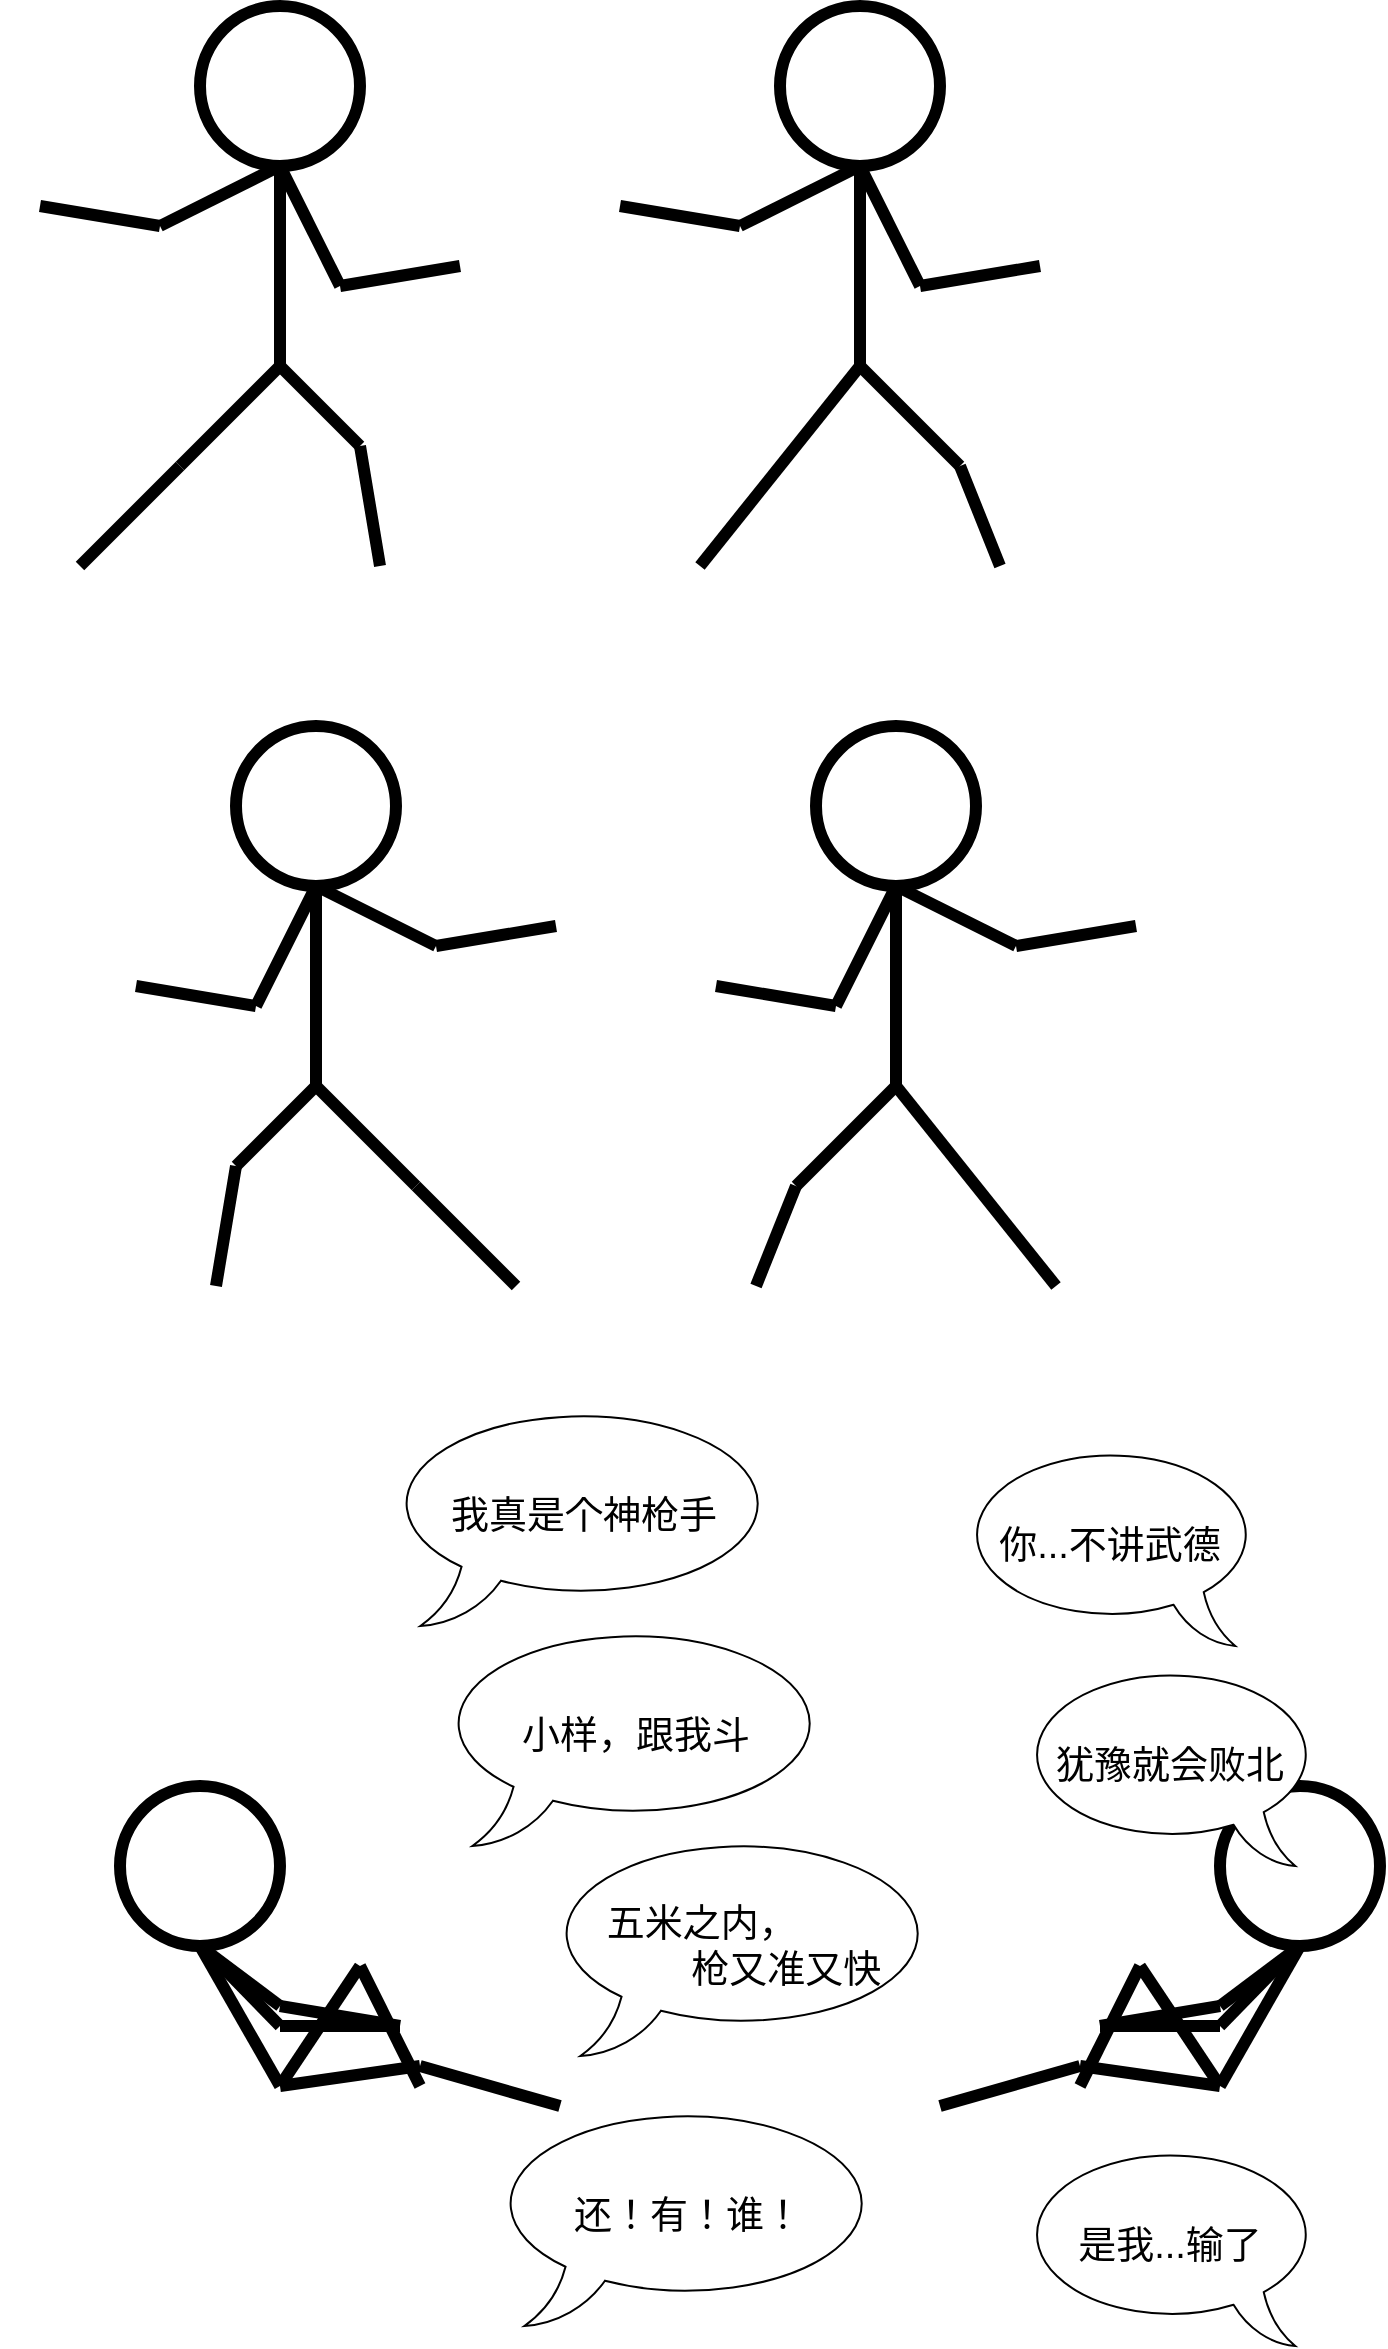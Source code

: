 <mxfile version="21.7.2" type="github">
  <diagram name="第 1 页" id="HkDH1WnvzMsQlN8U5Ebd">
    <mxGraphModel dx="1042" dy="569" grid="1" gridSize="10" guides="1" tooltips="1" connect="1" arrows="1" fold="1" page="1" pageScale="1" pageWidth="827" pageHeight="1169" math="0" shadow="0">
      <root>
        <mxCell id="0" />
        <mxCell id="1" parent="0" />
        <mxCell id="5DwRUI1D6ZpZmtXMrrbW-69" value="" style="group" vertex="1" connectable="0" parent="1">
          <mxGeometry x="380" y="180" width="278" height="280" as="geometry" />
        </mxCell>
        <mxCell id="5DwRUI1D6ZpZmtXMrrbW-35" value="" style="endArrow=none;html=1;rounded=0;strokeWidth=6;" edge="1" parent="5DwRUI1D6ZpZmtXMrrbW-69">
          <mxGeometry width="50" height="50" relative="1" as="geometry">
            <mxPoint x="170" y="230" as="sourcePoint" />
            <mxPoint x="120" y="180" as="targetPoint" />
          </mxGeometry>
        </mxCell>
        <mxCell id="5DwRUI1D6ZpZmtXMrrbW-36" value="" style="endArrow=none;html=1;rounded=0;strokeWidth=6;" edge="1" parent="5DwRUI1D6ZpZmtXMrrbW-69">
          <mxGeometry width="50" height="50" relative="1" as="geometry">
            <mxPoint x="40" y="280" as="sourcePoint" />
            <mxPoint x="120" y="180" as="targetPoint" />
          </mxGeometry>
        </mxCell>
        <mxCell id="5DwRUI1D6ZpZmtXMrrbW-38" value="" style="endArrow=none;html=1;rounded=0;strokeWidth=6;" edge="1" parent="5DwRUI1D6ZpZmtXMrrbW-69">
          <mxGeometry width="50" height="50" relative="1" as="geometry">
            <mxPoint x="190" y="280" as="sourcePoint" />
            <mxPoint x="170" y="230" as="targetPoint" />
          </mxGeometry>
        </mxCell>
        <mxCell id="5DwRUI1D6ZpZmtXMrrbW-62" value="" style="ellipse;whiteSpace=wrap;html=1;aspect=fixed;strokeWidth=6;" vertex="1" parent="5DwRUI1D6ZpZmtXMrrbW-69">
          <mxGeometry x="80" width="80" height="80" as="geometry" />
        </mxCell>
        <mxCell id="5DwRUI1D6ZpZmtXMrrbW-63" value="" style="endArrow=none;html=1;rounded=0;strokeWidth=6;" edge="1" parent="5DwRUI1D6ZpZmtXMrrbW-69">
          <mxGeometry width="50" height="50" relative="1" as="geometry">
            <mxPoint x="120" y="180" as="sourcePoint" />
            <mxPoint x="120" y="80" as="targetPoint" />
          </mxGeometry>
        </mxCell>
        <mxCell id="5DwRUI1D6ZpZmtXMrrbW-64" value="" style="endArrow=none;html=1;rounded=0;strokeWidth=6;entryX=0.5;entryY=1;entryDx=0;entryDy=0;" edge="1" parent="5DwRUI1D6ZpZmtXMrrbW-69" target="5DwRUI1D6ZpZmtXMrrbW-62">
          <mxGeometry width="50" height="50" relative="1" as="geometry">
            <mxPoint x="60" y="110" as="sourcePoint" />
            <mxPoint y="90" as="targetPoint" />
          </mxGeometry>
        </mxCell>
        <mxCell id="5DwRUI1D6ZpZmtXMrrbW-65" value="" style="endArrow=none;html=1;rounded=0;strokeWidth=6;entryX=0.5;entryY=1;entryDx=0;entryDy=0;" edge="1" parent="5DwRUI1D6ZpZmtXMrrbW-69" target="5DwRUI1D6ZpZmtXMrrbW-62">
          <mxGeometry width="50" height="50" relative="1" as="geometry">
            <mxPoint x="150" y="140" as="sourcePoint" />
            <mxPoint x="430" y="40" as="targetPoint" />
          </mxGeometry>
        </mxCell>
        <mxCell id="5DwRUI1D6ZpZmtXMrrbW-66" value="" style="endArrow=none;html=1;rounded=0;strokeWidth=6;" edge="1" parent="5DwRUI1D6ZpZmtXMrrbW-69">
          <mxGeometry width="50" height="50" relative="1" as="geometry">
            <mxPoint y="100" as="sourcePoint" />
            <mxPoint x="60" y="110" as="targetPoint" />
          </mxGeometry>
        </mxCell>
        <mxCell id="5DwRUI1D6ZpZmtXMrrbW-67" value="" style="endArrow=none;html=1;rounded=0;strokeWidth=6;" edge="1" parent="5DwRUI1D6ZpZmtXMrrbW-69">
          <mxGeometry width="50" height="50" relative="1" as="geometry">
            <mxPoint x="210" y="130" as="sourcePoint" />
            <mxPoint x="150" y="140" as="targetPoint" />
          </mxGeometry>
        </mxCell>
        <mxCell id="5DwRUI1D6ZpZmtXMrrbW-68" value="" style="shape=image;html=1;verticalAlign=top;verticalLabelPosition=bottom;labelBackgroundColor=#ffffff;imageAspect=0;aspect=fixed;image=https://cdn0.iconfinder.com/data/icons/security-hand-drawn-vol-3-1/52/gun__pistol__weapon__security-128.png" vertex="1" parent="5DwRUI1D6ZpZmtXMrrbW-69">
          <mxGeometry x="200" y="60" width="78" height="78" as="geometry" />
        </mxCell>
        <mxCell id="5DwRUI1D6ZpZmtXMrrbW-99" value="" style="group;flipH=1;" vertex="1" connectable="0" parent="1">
          <mxGeometry x="360" y="540" width="278" height="280" as="geometry" />
        </mxCell>
        <mxCell id="5DwRUI1D6ZpZmtXMrrbW-100" value="" style="endArrow=none;html=1;rounded=0;strokeWidth=6;" edge="1" parent="5DwRUI1D6ZpZmtXMrrbW-99">
          <mxGeometry width="50" height="50" relative="1" as="geometry">
            <mxPoint x="108" y="230" as="sourcePoint" />
            <mxPoint x="158" y="180" as="targetPoint" />
          </mxGeometry>
        </mxCell>
        <mxCell id="5DwRUI1D6ZpZmtXMrrbW-101" value="" style="endArrow=none;html=1;rounded=0;strokeWidth=6;" edge="1" parent="5DwRUI1D6ZpZmtXMrrbW-99">
          <mxGeometry width="50" height="50" relative="1" as="geometry">
            <mxPoint x="238" y="280" as="sourcePoint" />
            <mxPoint x="158" y="180" as="targetPoint" />
          </mxGeometry>
        </mxCell>
        <mxCell id="5DwRUI1D6ZpZmtXMrrbW-102" value="" style="endArrow=none;html=1;rounded=0;strokeWidth=6;" edge="1" parent="5DwRUI1D6ZpZmtXMrrbW-99">
          <mxGeometry width="50" height="50" relative="1" as="geometry">
            <mxPoint x="88" y="280" as="sourcePoint" />
            <mxPoint x="108" y="230" as="targetPoint" />
          </mxGeometry>
        </mxCell>
        <mxCell id="5DwRUI1D6ZpZmtXMrrbW-103" value="" style="ellipse;whiteSpace=wrap;html=1;aspect=fixed;strokeWidth=6;" vertex="1" parent="5DwRUI1D6ZpZmtXMrrbW-99">
          <mxGeometry x="118" width="80" height="80" as="geometry" />
        </mxCell>
        <mxCell id="5DwRUI1D6ZpZmtXMrrbW-104" value="" style="endArrow=none;html=1;rounded=0;strokeWidth=6;" edge="1" parent="5DwRUI1D6ZpZmtXMrrbW-99">
          <mxGeometry width="50" height="50" relative="1" as="geometry">
            <mxPoint x="158" y="180" as="sourcePoint" />
            <mxPoint x="158" y="80" as="targetPoint" />
          </mxGeometry>
        </mxCell>
        <mxCell id="5DwRUI1D6ZpZmtXMrrbW-105" value="" style="endArrow=none;html=1;rounded=0;strokeWidth=6;entryX=0.5;entryY=1;entryDx=0;entryDy=0;" edge="1" parent="5DwRUI1D6ZpZmtXMrrbW-99" target="5DwRUI1D6ZpZmtXMrrbW-103">
          <mxGeometry width="50" height="50" relative="1" as="geometry">
            <mxPoint x="218" y="110" as="sourcePoint" />
            <mxPoint x="278" y="90" as="targetPoint" />
          </mxGeometry>
        </mxCell>
        <mxCell id="5DwRUI1D6ZpZmtXMrrbW-106" value="" style="endArrow=none;html=1;rounded=0;strokeWidth=6;entryX=0.5;entryY=1;entryDx=0;entryDy=0;" edge="1" parent="5DwRUI1D6ZpZmtXMrrbW-99" target="5DwRUI1D6ZpZmtXMrrbW-103">
          <mxGeometry width="50" height="50" relative="1" as="geometry">
            <mxPoint x="128" y="140" as="sourcePoint" />
            <mxPoint x="-152" y="40" as="targetPoint" />
          </mxGeometry>
        </mxCell>
        <mxCell id="5DwRUI1D6ZpZmtXMrrbW-107" value="" style="endArrow=none;html=1;rounded=0;strokeWidth=6;" edge="1" parent="5DwRUI1D6ZpZmtXMrrbW-99">
          <mxGeometry width="50" height="50" relative="1" as="geometry">
            <mxPoint x="278" y="100" as="sourcePoint" />
            <mxPoint x="218" y="110" as="targetPoint" />
          </mxGeometry>
        </mxCell>
        <mxCell id="5DwRUI1D6ZpZmtXMrrbW-108" value="" style="endArrow=none;html=1;rounded=0;strokeWidth=6;" edge="1" parent="5DwRUI1D6ZpZmtXMrrbW-99">
          <mxGeometry width="50" height="50" relative="1" as="geometry">
            <mxPoint x="68" y="130" as="sourcePoint" />
            <mxPoint x="128" y="140" as="targetPoint" />
          </mxGeometry>
        </mxCell>
        <mxCell id="5DwRUI1D6ZpZmtXMrrbW-109" value="" style="shape=image;html=1;verticalAlign=top;verticalLabelPosition=bottom;labelBackgroundColor=#ffffff;imageAspect=0;aspect=fixed;image=https://cdn0.iconfinder.com/data/icons/security-hand-drawn-vol-3-1/52/gun__pistol__weapon__security-128.png;flipH=1;" vertex="1" parent="5DwRUI1D6ZpZmtXMrrbW-99">
          <mxGeometry y="60" width="78" height="78" as="geometry" />
        </mxCell>
        <mxCell id="5DwRUI1D6ZpZmtXMrrbW-110" value="" style="group;flipH=1;" vertex="1" connectable="0" parent="1">
          <mxGeometry x="70" y="540" width="278" height="280" as="geometry" />
        </mxCell>
        <mxCell id="5DwRUI1D6ZpZmtXMrrbW-88" value="" style="ellipse;whiteSpace=wrap;html=1;aspect=fixed;strokeWidth=6;" vertex="1" parent="5DwRUI1D6ZpZmtXMrrbW-110">
          <mxGeometry x="118" width="80" height="80" as="geometry" />
        </mxCell>
        <mxCell id="5DwRUI1D6ZpZmtXMrrbW-89" value="" style="endArrow=none;html=1;rounded=0;strokeWidth=6;" edge="1" parent="5DwRUI1D6ZpZmtXMrrbW-110">
          <mxGeometry width="50" height="50" relative="1" as="geometry">
            <mxPoint x="158" y="180" as="sourcePoint" />
            <mxPoint x="158" y="80" as="targetPoint" />
          </mxGeometry>
        </mxCell>
        <mxCell id="5DwRUI1D6ZpZmtXMrrbW-90" value="" style="endArrow=none;html=1;rounded=0;strokeWidth=6;entryX=0.5;entryY=1;entryDx=0;entryDy=0;" edge="1" parent="5DwRUI1D6ZpZmtXMrrbW-110" target="5DwRUI1D6ZpZmtXMrrbW-88">
          <mxGeometry width="50" height="50" relative="1" as="geometry">
            <mxPoint x="218" y="110" as="sourcePoint" />
            <mxPoint x="278" y="90" as="targetPoint" />
          </mxGeometry>
        </mxCell>
        <mxCell id="5DwRUI1D6ZpZmtXMrrbW-91" value="" style="endArrow=none;html=1;rounded=0;strokeWidth=6;entryX=0.5;entryY=1;entryDx=0;entryDy=0;" edge="1" parent="5DwRUI1D6ZpZmtXMrrbW-110" target="5DwRUI1D6ZpZmtXMrrbW-88">
          <mxGeometry width="50" height="50" relative="1" as="geometry">
            <mxPoint x="128" y="140" as="sourcePoint" />
            <mxPoint x="-152" y="40" as="targetPoint" />
          </mxGeometry>
        </mxCell>
        <mxCell id="5DwRUI1D6ZpZmtXMrrbW-92" value="" style="endArrow=none;html=1;rounded=0;strokeWidth=6;" edge="1" parent="5DwRUI1D6ZpZmtXMrrbW-110">
          <mxGeometry width="50" height="50" relative="1" as="geometry">
            <mxPoint x="118" y="220" as="sourcePoint" />
            <mxPoint x="158" y="180" as="targetPoint" />
          </mxGeometry>
        </mxCell>
        <mxCell id="5DwRUI1D6ZpZmtXMrrbW-93" value="" style="endArrow=none;html=1;rounded=0;strokeWidth=6;" edge="1" parent="5DwRUI1D6ZpZmtXMrrbW-110">
          <mxGeometry width="50" height="50" relative="1" as="geometry">
            <mxPoint x="208" y="230" as="sourcePoint" />
            <mxPoint x="158" y="180" as="targetPoint" />
          </mxGeometry>
        </mxCell>
        <mxCell id="5DwRUI1D6ZpZmtXMrrbW-94" value="" style="endArrow=none;html=1;rounded=0;strokeWidth=6;" edge="1" parent="5DwRUI1D6ZpZmtXMrrbW-110">
          <mxGeometry width="50" height="50" relative="1" as="geometry">
            <mxPoint x="258" y="280" as="sourcePoint" />
            <mxPoint x="208" y="230" as="targetPoint" />
          </mxGeometry>
        </mxCell>
        <mxCell id="5DwRUI1D6ZpZmtXMrrbW-95" value="" style="endArrow=none;html=1;rounded=0;strokeWidth=6;" edge="1" parent="5DwRUI1D6ZpZmtXMrrbW-110">
          <mxGeometry width="50" height="50" relative="1" as="geometry">
            <mxPoint x="108" y="280" as="sourcePoint" />
            <mxPoint x="118" y="220" as="targetPoint" />
          </mxGeometry>
        </mxCell>
        <mxCell id="5DwRUI1D6ZpZmtXMrrbW-96" value="" style="endArrow=none;html=1;rounded=0;strokeWidth=6;" edge="1" parent="5DwRUI1D6ZpZmtXMrrbW-110">
          <mxGeometry width="50" height="50" relative="1" as="geometry">
            <mxPoint x="278" y="100" as="sourcePoint" />
            <mxPoint x="218" y="110" as="targetPoint" />
          </mxGeometry>
        </mxCell>
        <mxCell id="5DwRUI1D6ZpZmtXMrrbW-97" value="" style="endArrow=none;html=1;rounded=0;strokeWidth=6;" edge="1" parent="5DwRUI1D6ZpZmtXMrrbW-110">
          <mxGeometry width="50" height="50" relative="1" as="geometry">
            <mxPoint x="68" y="130" as="sourcePoint" />
            <mxPoint x="128" y="140" as="targetPoint" />
          </mxGeometry>
        </mxCell>
        <mxCell id="5DwRUI1D6ZpZmtXMrrbW-98" value="" style="shape=image;html=1;verticalAlign=top;verticalLabelPosition=bottom;labelBackgroundColor=#ffffff;imageAspect=0;aspect=fixed;image=https://cdn0.iconfinder.com/data/icons/security-hand-drawn-vol-3-1/52/gun__pistol__weapon__security-128.png;flipH=1;" vertex="1" parent="5DwRUI1D6ZpZmtXMrrbW-110">
          <mxGeometry y="60" width="78" height="78" as="geometry" />
        </mxCell>
        <mxCell id="5DwRUI1D6ZpZmtXMrrbW-112" value="" style="group" vertex="1" connectable="0" parent="1">
          <mxGeometry x="90" y="180" width="278" height="280" as="geometry" />
        </mxCell>
        <mxCell id="5DwRUI1D6ZpZmtXMrrbW-1" value="" style="ellipse;whiteSpace=wrap;html=1;aspect=fixed;strokeWidth=6;" vertex="1" parent="5DwRUI1D6ZpZmtXMrrbW-112">
          <mxGeometry x="80" width="80" height="80" as="geometry" />
        </mxCell>
        <mxCell id="5DwRUI1D6ZpZmtXMrrbW-2" value="" style="endArrow=none;html=1;rounded=0;strokeWidth=6;" edge="1" parent="5DwRUI1D6ZpZmtXMrrbW-112">
          <mxGeometry width="50" height="50" relative="1" as="geometry">
            <mxPoint x="120" y="180" as="sourcePoint" />
            <mxPoint x="120" y="80" as="targetPoint" />
          </mxGeometry>
        </mxCell>
        <mxCell id="5DwRUI1D6ZpZmtXMrrbW-3" value="" style="endArrow=none;html=1;rounded=0;strokeWidth=6;entryX=0.5;entryY=1;entryDx=0;entryDy=0;" edge="1" parent="5DwRUI1D6ZpZmtXMrrbW-112" target="5DwRUI1D6ZpZmtXMrrbW-1">
          <mxGeometry width="50" height="50" relative="1" as="geometry">
            <mxPoint x="60" y="110" as="sourcePoint" />
            <mxPoint y="90" as="targetPoint" />
          </mxGeometry>
        </mxCell>
        <mxCell id="5DwRUI1D6ZpZmtXMrrbW-4" value="" style="endArrow=none;html=1;rounded=0;strokeWidth=6;entryX=0.5;entryY=1;entryDx=0;entryDy=0;" edge="1" parent="5DwRUI1D6ZpZmtXMrrbW-112" target="5DwRUI1D6ZpZmtXMrrbW-1">
          <mxGeometry width="50" height="50" relative="1" as="geometry">
            <mxPoint x="150" y="140" as="sourcePoint" />
            <mxPoint x="430" y="40" as="targetPoint" />
          </mxGeometry>
        </mxCell>
        <mxCell id="5DwRUI1D6ZpZmtXMrrbW-5" value="" style="endArrow=none;html=1;rounded=0;strokeWidth=6;" edge="1" parent="5DwRUI1D6ZpZmtXMrrbW-112">
          <mxGeometry width="50" height="50" relative="1" as="geometry">
            <mxPoint x="160" y="220" as="sourcePoint" />
            <mxPoint x="120" y="180" as="targetPoint" />
          </mxGeometry>
        </mxCell>
        <mxCell id="5DwRUI1D6ZpZmtXMrrbW-6" value="" style="endArrow=none;html=1;rounded=0;strokeWidth=6;" edge="1" parent="5DwRUI1D6ZpZmtXMrrbW-112">
          <mxGeometry width="50" height="50" relative="1" as="geometry">
            <mxPoint x="70" y="230" as="sourcePoint" />
            <mxPoint x="120" y="180" as="targetPoint" />
          </mxGeometry>
        </mxCell>
        <mxCell id="5DwRUI1D6ZpZmtXMrrbW-7" value="" style="endArrow=none;html=1;rounded=0;strokeWidth=6;" edge="1" parent="5DwRUI1D6ZpZmtXMrrbW-112">
          <mxGeometry width="50" height="50" relative="1" as="geometry">
            <mxPoint x="20" y="280" as="sourcePoint" />
            <mxPoint x="70" y="230" as="targetPoint" />
          </mxGeometry>
        </mxCell>
        <mxCell id="5DwRUI1D6ZpZmtXMrrbW-8" value="" style="endArrow=none;html=1;rounded=0;strokeWidth=6;" edge="1" parent="5DwRUI1D6ZpZmtXMrrbW-112">
          <mxGeometry width="50" height="50" relative="1" as="geometry">
            <mxPoint x="170" y="280" as="sourcePoint" />
            <mxPoint x="160" y="220" as="targetPoint" />
          </mxGeometry>
        </mxCell>
        <mxCell id="5DwRUI1D6ZpZmtXMrrbW-9" value="" style="endArrow=none;html=1;rounded=0;strokeWidth=6;" edge="1" parent="5DwRUI1D6ZpZmtXMrrbW-112">
          <mxGeometry width="50" height="50" relative="1" as="geometry">
            <mxPoint y="100" as="sourcePoint" />
            <mxPoint x="60" y="110" as="targetPoint" />
          </mxGeometry>
        </mxCell>
        <mxCell id="5DwRUI1D6ZpZmtXMrrbW-10" value="" style="endArrow=none;html=1;rounded=0;strokeWidth=6;" edge="1" parent="5DwRUI1D6ZpZmtXMrrbW-112">
          <mxGeometry width="50" height="50" relative="1" as="geometry">
            <mxPoint x="210" y="130" as="sourcePoint" />
            <mxPoint x="150" y="140" as="targetPoint" />
          </mxGeometry>
        </mxCell>
        <mxCell id="5DwRUI1D6ZpZmtXMrrbW-61" value="" style="shape=image;html=1;verticalAlign=top;verticalLabelPosition=bottom;labelBackgroundColor=#ffffff;imageAspect=0;aspect=fixed;image=https://cdn0.iconfinder.com/data/icons/security-hand-drawn-vol-3-1/52/gun__pistol__weapon__security-128.png" vertex="1" parent="5DwRUI1D6ZpZmtXMrrbW-112">
          <mxGeometry x="200" y="60" width="78" height="78" as="geometry" />
        </mxCell>
        <mxCell id="5DwRUI1D6ZpZmtXMrrbW-123" value="" style="group" vertex="1" connectable="0" parent="1">
          <mxGeometry x="540" y="1070" width="220" height="160" as="geometry" />
        </mxCell>
        <mxCell id="5DwRUI1D6ZpZmtXMrrbW-113" value="" style="endArrow=none;html=1;rounded=0;strokeWidth=6;" edge="1" parent="5DwRUI1D6ZpZmtXMrrbW-123">
          <mxGeometry width="50" height="50" relative="1" as="geometry">
            <mxPoint x="70" y="140" as="sourcePoint" />
            <mxPoint x="140" y="150" as="targetPoint" />
          </mxGeometry>
        </mxCell>
        <mxCell id="5DwRUI1D6ZpZmtXMrrbW-114" value="" style="endArrow=none;html=1;rounded=0;strokeWidth=6;" edge="1" parent="5DwRUI1D6ZpZmtXMrrbW-123">
          <mxGeometry width="50" height="50" relative="1" as="geometry">
            <mxPoint x="140" y="120" as="sourcePoint" />
            <mxPoint x="180" y="79" as="targetPoint" />
          </mxGeometry>
        </mxCell>
        <mxCell id="5DwRUI1D6ZpZmtXMrrbW-115" value="" style="endArrow=none;html=1;rounded=0;strokeWidth=6;" edge="1" parent="5DwRUI1D6ZpZmtXMrrbW-123">
          <mxGeometry width="50" height="50" relative="1" as="geometry">
            <mxPoint y="160" as="sourcePoint" />
            <mxPoint x="70" y="140" as="targetPoint" />
          </mxGeometry>
        </mxCell>
        <mxCell id="5DwRUI1D6ZpZmtXMrrbW-116" value="" style="ellipse;whiteSpace=wrap;html=1;aspect=fixed;strokeWidth=6;" vertex="1" parent="5DwRUI1D6ZpZmtXMrrbW-123">
          <mxGeometry x="140" width="80" height="80" as="geometry" />
        </mxCell>
        <mxCell id="5DwRUI1D6ZpZmtXMrrbW-117" value="" style="endArrow=none;html=1;rounded=0;strokeWidth=6;" edge="1" parent="5DwRUI1D6ZpZmtXMrrbW-123">
          <mxGeometry width="50" height="50" relative="1" as="geometry">
            <mxPoint x="140" y="150" as="sourcePoint" />
            <mxPoint x="180" y="80" as="targetPoint" />
          </mxGeometry>
        </mxCell>
        <mxCell id="5DwRUI1D6ZpZmtXMrrbW-118" value="" style="endArrow=none;html=1;rounded=0;strokeWidth=6;" edge="1" parent="5DwRUI1D6ZpZmtXMrrbW-123">
          <mxGeometry width="50" height="50" relative="1" as="geometry">
            <mxPoint x="140" y="150" as="sourcePoint" />
            <mxPoint x="100" y="90" as="targetPoint" />
          </mxGeometry>
        </mxCell>
        <mxCell id="5DwRUI1D6ZpZmtXMrrbW-119" value="" style="endArrow=none;html=1;rounded=0;strokeWidth=6;entryX=0.5;entryY=1;entryDx=0;entryDy=0;" edge="1" parent="5DwRUI1D6ZpZmtXMrrbW-123">
          <mxGeometry width="50" height="50" relative="1" as="geometry">
            <mxPoint x="70" y="150" as="sourcePoint" />
            <mxPoint x="100" y="90" as="targetPoint" />
          </mxGeometry>
        </mxCell>
        <mxCell id="5DwRUI1D6ZpZmtXMrrbW-120" value="" style="endArrow=none;html=1;rounded=0;strokeWidth=6;" edge="1" parent="5DwRUI1D6ZpZmtXMrrbW-123">
          <mxGeometry width="50" height="50" relative="1" as="geometry">
            <mxPoint x="140" y="120" as="sourcePoint" />
            <mxPoint x="80" y="120" as="targetPoint" />
          </mxGeometry>
        </mxCell>
        <mxCell id="5DwRUI1D6ZpZmtXMrrbW-121" value="" style="endArrow=none;html=1;rounded=0;strokeWidth=6;" edge="1" parent="5DwRUI1D6ZpZmtXMrrbW-123">
          <mxGeometry width="50" height="50" relative="1" as="geometry">
            <mxPoint x="140" y="110" as="sourcePoint" />
            <mxPoint x="180" y="80" as="targetPoint" />
          </mxGeometry>
        </mxCell>
        <mxCell id="5DwRUI1D6ZpZmtXMrrbW-122" value="" style="endArrow=none;html=1;rounded=0;strokeWidth=6;" edge="1" parent="5DwRUI1D6ZpZmtXMrrbW-123">
          <mxGeometry width="50" height="50" relative="1" as="geometry">
            <mxPoint x="80" y="120" as="sourcePoint" />
            <mxPoint x="140" y="110" as="targetPoint" />
          </mxGeometry>
        </mxCell>
        <mxCell id="5DwRUI1D6ZpZmtXMrrbW-124" value="" style="group;flipH=1;" vertex="1" connectable="0" parent="1">
          <mxGeometry x="130" y="1070" width="220" height="160" as="geometry" />
        </mxCell>
        <mxCell id="5DwRUI1D6ZpZmtXMrrbW-125" value="" style="endArrow=none;html=1;rounded=0;strokeWidth=6;" edge="1" parent="5DwRUI1D6ZpZmtXMrrbW-124">
          <mxGeometry width="50" height="50" relative="1" as="geometry">
            <mxPoint x="150" y="140" as="sourcePoint" />
            <mxPoint x="80" y="150" as="targetPoint" />
          </mxGeometry>
        </mxCell>
        <mxCell id="5DwRUI1D6ZpZmtXMrrbW-126" value="" style="endArrow=none;html=1;rounded=0;strokeWidth=6;" edge="1" parent="5DwRUI1D6ZpZmtXMrrbW-124">
          <mxGeometry width="50" height="50" relative="1" as="geometry">
            <mxPoint x="80" y="120" as="sourcePoint" />
            <mxPoint x="40" y="79" as="targetPoint" />
          </mxGeometry>
        </mxCell>
        <mxCell id="5DwRUI1D6ZpZmtXMrrbW-127" value="" style="endArrow=none;html=1;rounded=0;strokeWidth=6;" edge="1" parent="5DwRUI1D6ZpZmtXMrrbW-124">
          <mxGeometry width="50" height="50" relative="1" as="geometry">
            <mxPoint x="220" y="160" as="sourcePoint" />
            <mxPoint x="150" y="140" as="targetPoint" />
          </mxGeometry>
        </mxCell>
        <mxCell id="5DwRUI1D6ZpZmtXMrrbW-128" value="" style="ellipse;whiteSpace=wrap;html=1;aspect=fixed;strokeWidth=6;" vertex="1" parent="5DwRUI1D6ZpZmtXMrrbW-124">
          <mxGeometry width="80" height="80" as="geometry" />
        </mxCell>
        <mxCell id="5DwRUI1D6ZpZmtXMrrbW-129" value="" style="endArrow=none;html=1;rounded=0;strokeWidth=6;" edge="1" parent="5DwRUI1D6ZpZmtXMrrbW-124">
          <mxGeometry width="50" height="50" relative="1" as="geometry">
            <mxPoint x="80" y="150" as="sourcePoint" />
            <mxPoint x="40" y="80" as="targetPoint" />
          </mxGeometry>
        </mxCell>
        <mxCell id="5DwRUI1D6ZpZmtXMrrbW-130" value="" style="endArrow=none;html=1;rounded=0;strokeWidth=6;" edge="1" parent="5DwRUI1D6ZpZmtXMrrbW-124">
          <mxGeometry width="50" height="50" relative="1" as="geometry">
            <mxPoint x="80" y="150" as="sourcePoint" />
            <mxPoint x="120" y="90" as="targetPoint" />
          </mxGeometry>
        </mxCell>
        <mxCell id="5DwRUI1D6ZpZmtXMrrbW-131" value="" style="endArrow=none;html=1;rounded=0;strokeWidth=6;entryX=0.5;entryY=1;entryDx=0;entryDy=0;" edge="1" parent="5DwRUI1D6ZpZmtXMrrbW-124">
          <mxGeometry width="50" height="50" relative="1" as="geometry">
            <mxPoint x="150" y="150" as="sourcePoint" />
            <mxPoint x="120" y="90" as="targetPoint" />
          </mxGeometry>
        </mxCell>
        <mxCell id="5DwRUI1D6ZpZmtXMrrbW-132" value="" style="endArrow=none;html=1;rounded=0;strokeWidth=6;" edge="1" parent="5DwRUI1D6ZpZmtXMrrbW-124">
          <mxGeometry width="50" height="50" relative="1" as="geometry">
            <mxPoint x="80" y="120" as="sourcePoint" />
            <mxPoint x="140" y="120" as="targetPoint" />
          </mxGeometry>
        </mxCell>
        <mxCell id="5DwRUI1D6ZpZmtXMrrbW-133" value="" style="endArrow=none;html=1;rounded=0;strokeWidth=6;" edge="1" parent="5DwRUI1D6ZpZmtXMrrbW-124">
          <mxGeometry width="50" height="50" relative="1" as="geometry">
            <mxPoint x="80" y="110" as="sourcePoint" />
            <mxPoint x="40" y="80" as="targetPoint" />
          </mxGeometry>
        </mxCell>
        <mxCell id="5DwRUI1D6ZpZmtXMrrbW-134" value="" style="endArrow=none;html=1;rounded=0;strokeWidth=6;" edge="1" parent="5DwRUI1D6ZpZmtXMrrbW-124">
          <mxGeometry width="50" height="50" relative="1" as="geometry">
            <mxPoint x="140" y="120" as="sourcePoint" />
            <mxPoint x="80" y="110" as="targetPoint" />
          </mxGeometry>
        </mxCell>
        <mxCell id="5DwRUI1D6ZpZmtXMrrbW-135" value="你...不讲武德" style="whiteSpace=wrap;html=1;shape=mxgraph.basic.oval_callout;fontSize=19;flipH=1;" vertex="1" parent="1">
          <mxGeometry x="550" y="900" width="150" height="100" as="geometry" />
        </mxCell>
        <mxCell id="5DwRUI1D6ZpZmtXMrrbW-136" value="我真是个神枪手" style="whiteSpace=wrap;html=1;shape=mxgraph.basic.oval_callout;fontSize=19;flipH=0;" vertex="1" parent="1">
          <mxGeometry x="264" y="880" width="196" height="110" as="geometry" />
        </mxCell>
        <mxCell id="5DwRUI1D6ZpZmtXMrrbW-137" value="小样，跟我斗" style="whiteSpace=wrap;html=1;shape=mxgraph.basic.oval_callout;fontSize=19;flipH=0;" vertex="1" parent="1">
          <mxGeometry x="290" y="990" width="196" height="110" as="geometry" />
        </mxCell>
        <mxCell id="5DwRUI1D6ZpZmtXMrrbW-138" value="&lt;div style=&quot;text-align: left;&quot;&gt;&lt;span style=&quot;background-color: initial;&quot;&gt;五米之内，&lt;/span&gt;&lt;/div&gt;&amp;nbsp; &amp;nbsp; &amp;nbsp; &amp;nbsp; 枪又准又快" style="whiteSpace=wrap;html=1;shape=mxgraph.basic.oval_callout;fontSize=19;flipH=0;" vertex="1" parent="1">
          <mxGeometry x="344" y="1095" width="196" height="110" as="geometry" />
        </mxCell>
        <mxCell id="5DwRUI1D6ZpZmtXMrrbW-140" value="犹豫就会败北" style="whiteSpace=wrap;html=1;shape=mxgraph.basic.oval_callout;fontSize=19;flipH=1;" vertex="1" parent="1">
          <mxGeometry x="580" y="1010" width="150" height="100" as="geometry" />
        </mxCell>
        <mxCell id="5DwRUI1D6ZpZmtXMrrbW-141" value="还！有！谁！&lt;div style=&quot;text-align: left;&quot;&gt;&lt;/div&gt;" style="whiteSpace=wrap;html=1;shape=mxgraph.basic.oval_callout;fontSize=19;flipH=0;" vertex="1" parent="1">
          <mxGeometry x="316" y="1230" width="196" height="110" as="geometry" />
        </mxCell>
        <mxCell id="5DwRUI1D6ZpZmtXMrrbW-142" value="是我...输了" style="whiteSpace=wrap;html=1;shape=mxgraph.basic.oval_callout;fontSize=19;flipH=1;" vertex="1" parent="1">
          <mxGeometry x="580" y="1250" width="150" height="100" as="geometry" />
        </mxCell>
      </root>
    </mxGraphModel>
  </diagram>
</mxfile>
